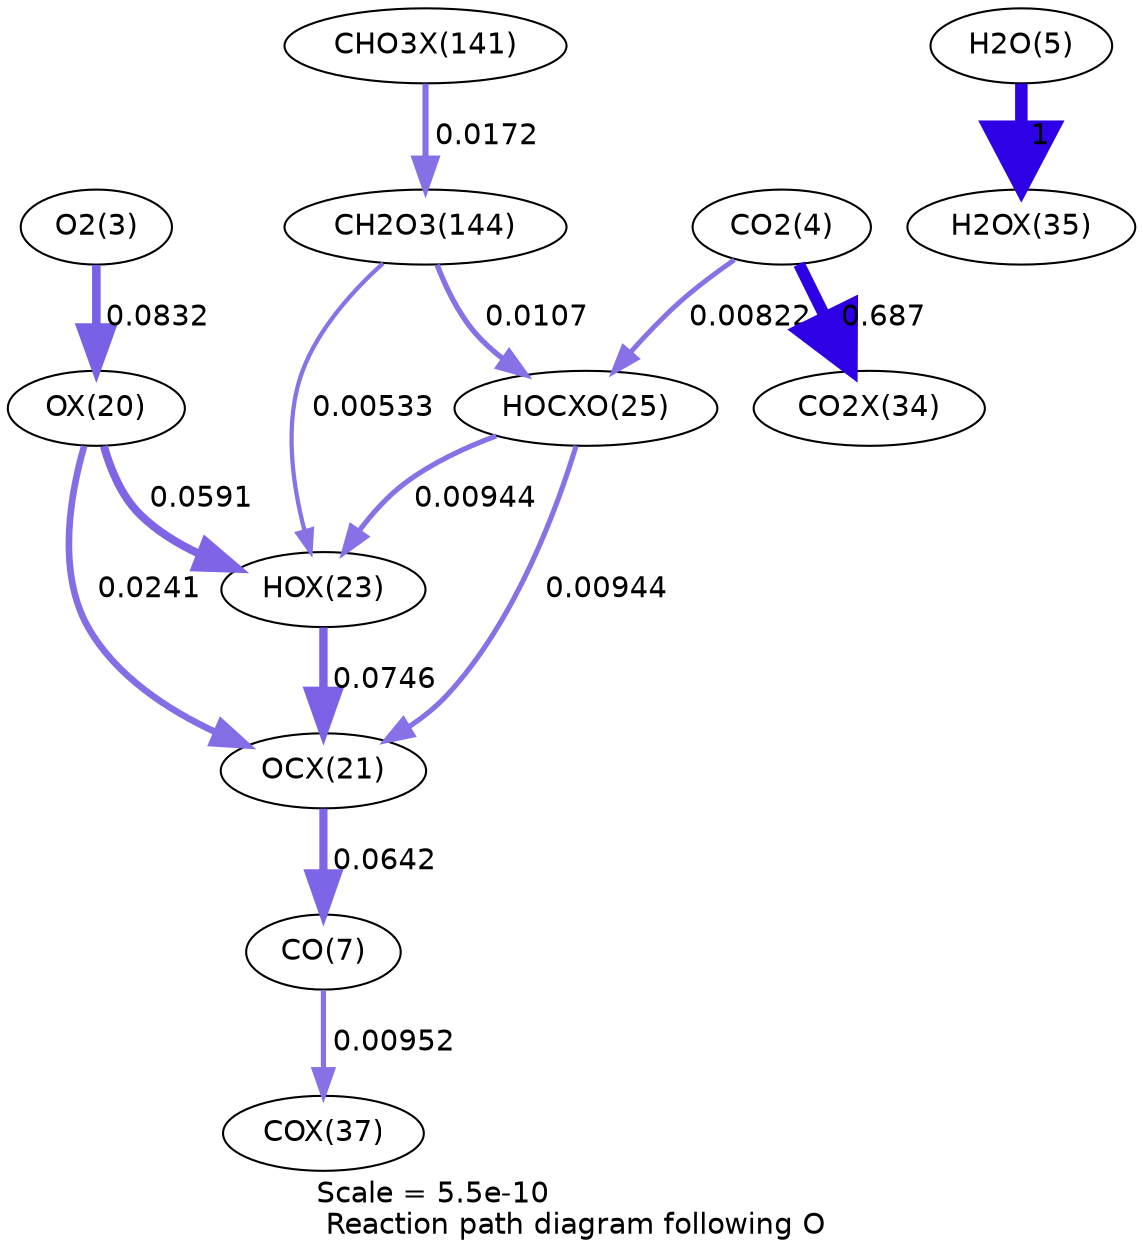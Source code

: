 digraph reaction_paths {
center=1;
s5 -> s24[fontname="Helvetica", penwidth=4.12, arrowsize=2.06, color="0.7, 0.583, 0.9"
, label=" 0.0832"];
s24 -> s27[fontname="Helvetica", penwidth=3.86, arrowsize=1.93, color="0.7, 0.559, 0.9"
, label=" 0.0591"];
s24 -> s25[fontname="Helvetica", penwidth=3.19, arrowsize=1.59, color="0.7, 0.524, 0.9"
, label=" 0.0241"];
s27 -> s25[fontname="Helvetica", penwidth=4.04, arrowsize=2.02, color="0.7, 0.575, 0.9"
, label=" 0.0746"];
s29 -> s27[fontname="Helvetica", penwidth=2.48, arrowsize=1.24, color="0.7, 0.509, 0.9"
, label=" 0.00944"];
s21 -> s27[fontname="Helvetica", penwidth=2.05, arrowsize=1.02, color="0.7, 0.505, 0.9"
, label=" 0.00533"];
s7 -> s34[fontname="Helvetica", penwidth=6, arrowsize=3, color="0.7, 1.5, 0.9"
, label=" 1"];
s25 -> s9[fontname="Helvetica", penwidth=3.93, arrowsize=1.96, color="0.7, 0.564, 0.9"
, label=" 0.0642"];
s9 -> s36[fontname="Helvetica", penwidth=2.49, arrowsize=1.24, color="0.7, 0.51, 0.9"
, label=" 0.00952"];
s29 -> s25[fontname="Helvetica", penwidth=2.48, arrowsize=1.24, color="0.7, 0.509, 0.9"
, label=" 0.00944"];
s6 -> s29[fontname="Helvetica", penwidth=2.38, arrowsize=1.19, color="0.7, 0.508, 0.9"
, label=" 0.00822"];
s6 -> s33[fontname="Helvetica", penwidth=5.72, arrowsize=2.86, color="0.7, 1.19, 0.9"
, label=" 0.687"];
s21 -> s29[fontname="Helvetica", penwidth=2.57, arrowsize=1.29, color="0.7, 0.511, 0.9"
, label=" 0.0107"];
s40 -> s21[fontname="Helvetica", penwidth=2.93, arrowsize=1.47, color="0.7, 0.517, 0.9"
, label=" 0.0172"];
s5 [ fontname="Helvetica", label="O2(3)"];
s6 [ fontname="Helvetica", label="CO2(4)"];
s7 [ fontname="Helvetica", label="H2O(5)"];
s9 [ fontname="Helvetica", label="CO(7)"];
s21 [ fontname="Helvetica", label="CH2O3(144)"];
s24 [ fontname="Helvetica", label="OX(20)"];
s25 [ fontname="Helvetica", label="OCX(21)"];
s27 [ fontname="Helvetica", label="HOX(23)"];
s29 [ fontname="Helvetica", label="HOCXO(25)"];
s33 [ fontname="Helvetica", label="CO2X(34)"];
s34 [ fontname="Helvetica", label="H2OX(35)"];
s36 [ fontname="Helvetica", label="COX(37)"];
s40 [ fontname="Helvetica", label="CHO3X(141)"];
 label = "Scale = 5.5e-10\l Reaction path diagram following O";
 fontname = "Helvetica";
}
